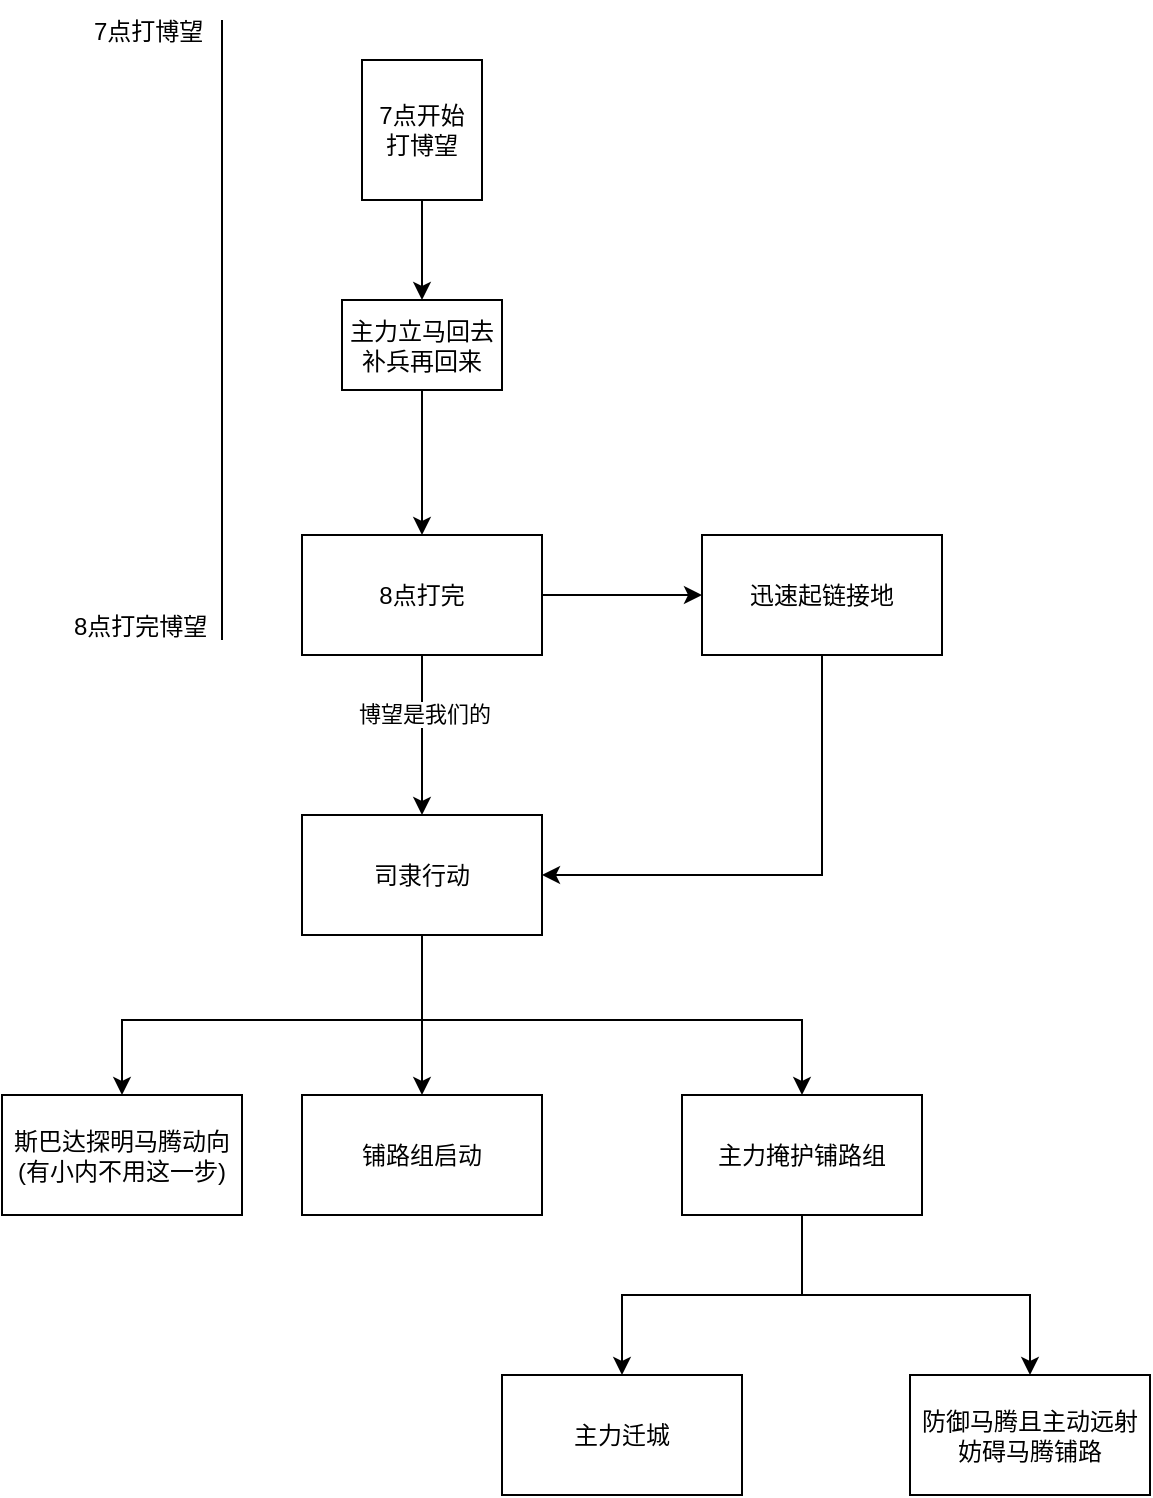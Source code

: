 <mxfile version="20.0.1" type="github">
  <diagram id="63rjZUJjJ5vEafGOQFyQ" name="Page-1">
    <mxGraphModel dx="2500" dy="896" grid="1" gridSize="10" guides="1" tooltips="1" connect="1" arrows="1" fold="1" page="1" pageScale="1" pageWidth="827" pageHeight="1169" math="0" shadow="0">
      <root>
        <mxCell id="0" />
        <mxCell id="1" parent="0" />
        <mxCell id="9a1caLbYIYb35AZYHX3a-10" value="" style="edgeStyle=orthogonalEdgeStyle;rounded=0;orthogonalLoop=1;jettySize=auto;html=1;" edge="1" parent="1" source="9a1caLbYIYb35AZYHX3a-1" target="9a1caLbYIYb35AZYHX3a-9">
          <mxGeometry relative="1" as="geometry" />
        </mxCell>
        <mxCell id="9a1caLbYIYb35AZYHX3a-1" value="7点开始&lt;br&gt;打博望" style="rounded=0;whiteSpace=wrap;html=1;" vertex="1" parent="1">
          <mxGeometry x="140" y="80" width="60" height="70" as="geometry" />
        </mxCell>
        <mxCell id="9a1caLbYIYb35AZYHX3a-6" value="" style="endArrow=none;html=1;rounded=0;" edge="1" parent="1">
          <mxGeometry width="50" height="50" relative="1" as="geometry">
            <mxPoint x="70" y="370" as="sourcePoint" />
            <mxPoint x="70" y="60" as="targetPoint" />
            <Array as="points">
              <mxPoint x="70" y="160" />
            </Array>
          </mxGeometry>
        </mxCell>
        <mxCell id="9a1caLbYIYb35AZYHX3a-7" value="7点打博望" style="text;strokeColor=none;fillColor=none;align=left;verticalAlign=middle;spacingLeft=4;spacingRight=4;overflow=hidden;points=[[0,0.5],[1,0.5]];portConstraint=eastwest;rotatable=0;" vertex="1" parent="1">
          <mxGeometry y="50" width="80" height="30" as="geometry" />
        </mxCell>
        <mxCell id="9a1caLbYIYb35AZYHX3a-8" value="8点打完博望" style="text;strokeColor=none;fillColor=none;align=left;verticalAlign=middle;spacingLeft=4;spacingRight=4;overflow=hidden;points=[[0,0.5],[1,0.5]];portConstraint=eastwest;rotatable=0;" vertex="1" parent="1">
          <mxGeometry x="-10" y="347.5" width="80" height="30" as="geometry" />
        </mxCell>
        <mxCell id="9a1caLbYIYb35AZYHX3a-12" value="" style="edgeStyle=orthogonalEdgeStyle;rounded=0;orthogonalLoop=1;jettySize=auto;html=1;" edge="1" parent="1" source="9a1caLbYIYb35AZYHX3a-9" target="9a1caLbYIYb35AZYHX3a-11">
          <mxGeometry relative="1" as="geometry" />
        </mxCell>
        <mxCell id="9a1caLbYIYb35AZYHX3a-9" value="主力立马回去补兵再回来" style="whiteSpace=wrap;html=1;rounded=0;" vertex="1" parent="1">
          <mxGeometry x="130" y="200" width="80" height="45" as="geometry" />
        </mxCell>
        <mxCell id="9a1caLbYIYb35AZYHX3a-14" value="" style="edgeStyle=orthogonalEdgeStyle;rounded=0;orthogonalLoop=1;jettySize=auto;html=1;" edge="1" parent="1" source="9a1caLbYIYb35AZYHX3a-11" target="9a1caLbYIYb35AZYHX3a-13">
          <mxGeometry relative="1" as="geometry" />
        </mxCell>
        <mxCell id="9a1caLbYIYb35AZYHX3a-15" value="博望是我们的" style="edgeLabel;html=1;align=center;verticalAlign=middle;resizable=0;points=[];" vertex="1" connectable="0" parent="9a1caLbYIYb35AZYHX3a-14">
          <mxGeometry x="-0.263" y="1" relative="1" as="geometry">
            <mxPoint as="offset" />
          </mxGeometry>
        </mxCell>
        <mxCell id="9a1caLbYIYb35AZYHX3a-17" value="" style="edgeStyle=orthogonalEdgeStyle;rounded=0;orthogonalLoop=1;jettySize=auto;html=1;" edge="1" parent="1" source="9a1caLbYIYb35AZYHX3a-11" target="9a1caLbYIYb35AZYHX3a-16">
          <mxGeometry relative="1" as="geometry" />
        </mxCell>
        <mxCell id="9a1caLbYIYb35AZYHX3a-11" value="8点打完" style="whiteSpace=wrap;html=1;rounded=0;" vertex="1" parent="1">
          <mxGeometry x="110" y="317.5" width="120" height="60" as="geometry" />
        </mxCell>
        <mxCell id="9a1caLbYIYb35AZYHX3a-20" value="" style="edgeStyle=orthogonalEdgeStyle;rounded=0;orthogonalLoop=1;jettySize=auto;html=1;" edge="1" parent="1" source="9a1caLbYIYb35AZYHX3a-13" target="9a1caLbYIYb35AZYHX3a-19">
          <mxGeometry relative="1" as="geometry" />
        </mxCell>
        <mxCell id="9a1caLbYIYb35AZYHX3a-22" style="edgeStyle=orthogonalEdgeStyle;rounded=0;orthogonalLoop=1;jettySize=auto;html=1;entryX=0.5;entryY=0;entryDx=0;entryDy=0;" edge="1" parent="1" source="9a1caLbYIYb35AZYHX3a-13" target="9a1caLbYIYb35AZYHX3a-21">
          <mxGeometry relative="1" as="geometry">
            <Array as="points">
              <mxPoint x="170" y="560" />
              <mxPoint x="20" y="560" />
            </Array>
          </mxGeometry>
        </mxCell>
        <mxCell id="9a1caLbYIYb35AZYHX3a-24" style="edgeStyle=orthogonalEdgeStyle;rounded=0;orthogonalLoop=1;jettySize=auto;html=1;entryX=0.5;entryY=0;entryDx=0;entryDy=0;" edge="1" parent="1" source="9a1caLbYIYb35AZYHX3a-13" target="9a1caLbYIYb35AZYHX3a-23">
          <mxGeometry relative="1" as="geometry">
            <Array as="points">
              <mxPoint x="170" y="560" />
              <mxPoint x="360" y="560" />
            </Array>
          </mxGeometry>
        </mxCell>
        <mxCell id="9a1caLbYIYb35AZYHX3a-13" value="司隶行动" style="whiteSpace=wrap;html=1;rounded=0;" vertex="1" parent="1">
          <mxGeometry x="110" y="457.5" width="120" height="60" as="geometry" />
        </mxCell>
        <mxCell id="9a1caLbYIYb35AZYHX3a-18" style="edgeStyle=orthogonalEdgeStyle;rounded=0;orthogonalLoop=1;jettySize=auto;html=1;entryX=1;entryY=0.5;entryDx=0;entryDy=0;" edge="1" parent="1" source="9a1caLbYIYb35AZYHX3a-16" target="9a1caLbYIYb35AZYHX3a-13">
          <mxGeometry relative="1" as="geometry">
            <Array as="points">
              <mxPoint x="370" y="488" />
            </Array>
          </mxGeometry>
        </mxCell>
        <mxCell id="9a1caLbYIYb35AZYHX3a-16" value="迅速起链接地" style="whiteSpace=wrap;html=1;rounded=0;" vertex="1" parent="1">
          <mxGeometry x="310" y="317.5" width="120" height="60" as="geometry" />
        </mxCell>
        <mxCell id="9a1caLbYIYb35AZYHX3a-19" value="铺路组启动" style="whiteSpace=wrap;html=1;rounded=0;" vertex="1" parent="1">
          <mxGeometry x="110" y="597.5" width="120" height="60" as="geometry" />
        </mxCell>
        <mxCell id="9a1caLbYIYb35AZYHX3a-21" value="斯巴达探明马腾动向(有小内不用这一步)" style="whiteSpace=wrap;html=1;rounded=0;" vertex="1" parent="1">
          <mxGeometry x="-40" y="597.5" width="120" height="60" as="geometry" />
        </mxCell>
        <mxCell id="9a1caLbYIYb35AZYHX3a-26" value="" style="edgeStyle=orthogonalEdgeStyle;rounded=0;orthogonalLoop=1;jettySize=auto;html=1;" edge="1" parent="1" source="9a1caLbYIYb35AZYHX3a-23" target="9a1caLbYIYb35AZYHX3a-25">
          <mxGeometry relative="1" as="geometry" />
        </mxCell>
        <mxCell id="9a1caLbYIYb35AZYHX3a-28" style="edgeStyle=orthogonalEdgeStyle;rounded=0;orthogonalLoop=1;jettySize=auto;html=1;entryX=0.5;entryY=0;entryDx=0;entryDy=0;" edge="1" parent="1" source="9a1caLbYIYb35AZYHX3a-23" target="9a1caLbYIYb35AZYHX3a-27">
          <mxGeometry relative="1" as="geometry" />
        </mxCell>
        <mxCell id="9a1caLbYIYb35AZYHX3a-23" value="主力掩护铺路组" style="whiteSpace=wrap;html=1;rounded=0;" vertex="1" parent="1">
          <mxGeometry x="300" y="597.5" width="120" height="60" as="geometry" />
        </mxCell>
        <mxCell id="9a1caLbYIYb35AZYHX3a-25" value="主力迁城" style="whiteSpace=wrap;html=1;rounded=0;" vertex="1" parent="1">
          <mxGeometry x="210" y="737.5" width="120" height="60" as="geometry" />
        </mxCell>
        <mxCell id="9a1caLbYIYb35AZYHX3a-27" value="防御马腾且主动远射妨碍马腾铺路" style="whiteSpace=wrap;html=1;rounded=0;" vertex="1" parent="1">
          <mxGeometry x="414" y="737.5" width="120" height="60" as="geometry" />
        </mxCell>
      </root>
    </mxGraphModel>
  </diagram>
</mxfile>
